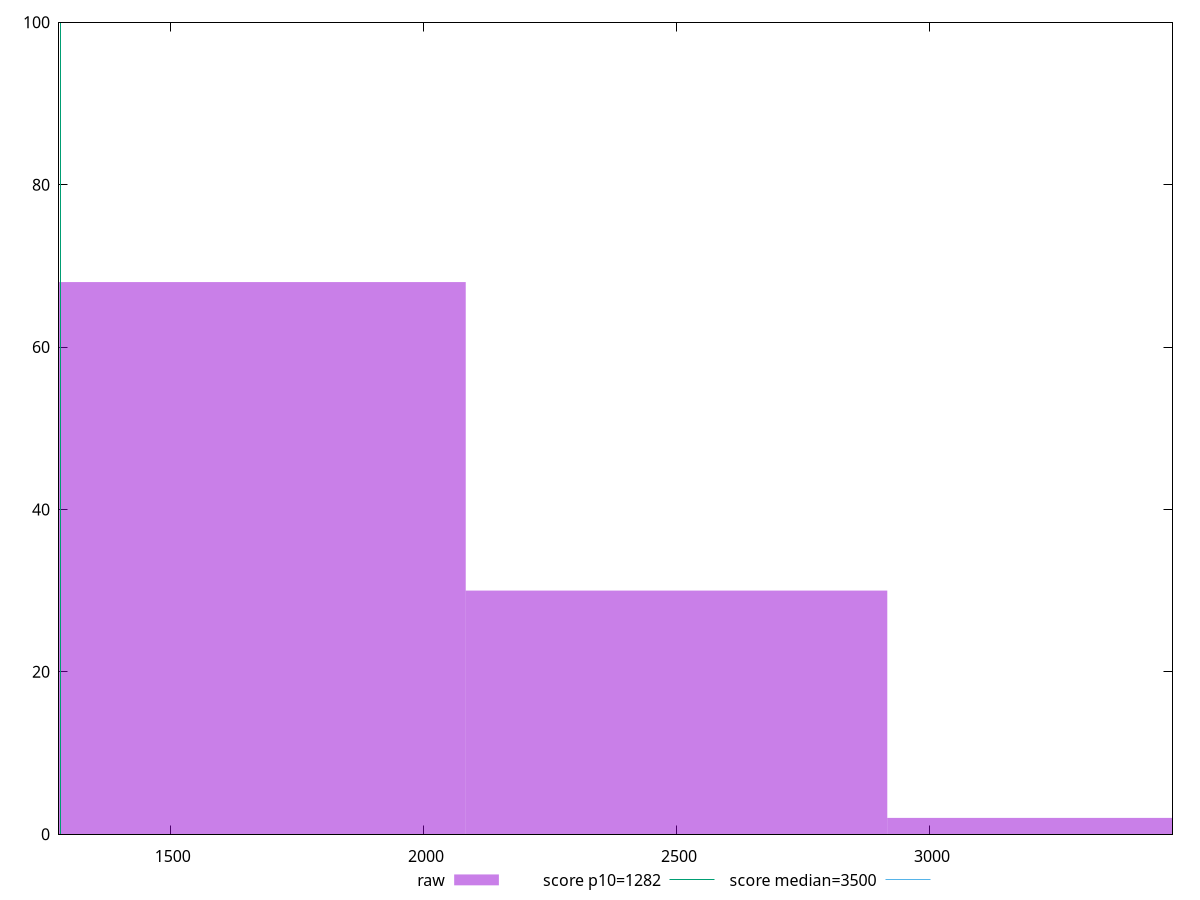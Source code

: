 reset

$raw <<EOF
2499.238669555023 30
1666.1591130366821 68
3332.3182260733643 2
EOF

set key outside below
set boxwidth 833.0795565183411
set xrange [1278.924:3479.4199999999983]
set yrange [0:100]
set trange [0:100]
set style fill transparent solid 0.5 noborder

set parametric
set terminal svg size 640, 490 enhanced background rgb 'white'
set output "reports/report_00028_2021-02-24T12-49-42.674Z/bootup-time/samples/astro/raw/histogram.svg"

plot $raw title "raw" with boxes, \
     1282,t title "score p10=1282", \
     3500,t title "score median=3500"

reset
